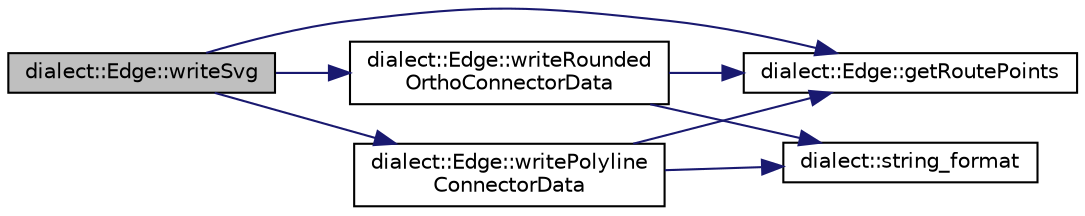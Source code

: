 digraph "dialect::Edge::writeSvg"
{
  edge [fontname="Helvetica",fontsize="10",labelfontname="Helvetica",labelfontsize="10"];
  node [fontname="Helvetica",fontsize="10",shape=record];
  rankdir="LR";
  Node36 [label="dialect::Edge::writeSvg",height=0.2,width=0.4,color="black", fillcolor="grey75", style="filled", fontcolor="black"];
  Node36 -> Node37 [color="midnightblue",fontsize="10",style="solid",fontname="Helvetica"];
  Node37 [label="dialect::Edge::getRoutePoints",height=0.2,width=0.4,color="black", fillcolor="white", style="filled",URL="$classdialect_1_1Edge.html#a3c1e63e194082b987f166fb48bcc63ec",tooltip="Get route points. "];
  Node36 -> Node38 [color="midnightblue",fontsize="10",style="solid",fontname="Helvetica"];
  Node38 [label="dialect::Edge::writePolyline\lConnectorData",height=0.2,width=0.4,color="black", fillcolor="white", style="filled",URL="$classdialect_1_1Edge.html#a113033b926234142169038954fd4c2e2",tooltip="Write the data for a polyline SVG path for this Edge&#39;s connector route. "];
  Node38 -> Node37 [color="midnightblue",fontsize="10",style="solid",fontname="Helvetica"];
  Node38 -> Node39 [color="midnightblue",fontsize="10",style="solid",fontname="Helvetica"];
  Node39 [label="dialect::string_format",height=0.2,width=0.4,color="black", fillcolor="white", style="filled",URL="$namespacedialect.html#a7fdbc3f53251706e91936da1109bb644",tooltip="String formatting. "];
  Node36 -> Node40 [color="midnightblue",fontsize="10",style="solid",fontname="Helvetica"];
  Node40 [label="dialect::Edge::writeRounded\lOrthoConnectorData",height=0.2,width=0.4,color="black", fillcolor="white", style="filled",URL="$classdialect_1_1Edge.html#a57696e5f3cb8569a921382f44b7a4d52",tooltip="Write the data for an orthogonal SVG path for this Edge&#39;s connector route, using rounded bends..."];
  Node40 -> Node37 [color="midnightblue",fontsize="10",style="solid",fontname="Helvetica"];
  Node40 -> Node39 [color="midnightblue",fontsize="10",style="solid",fontname="Helvetica"];
}
